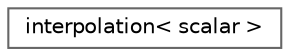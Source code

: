 digraph "Graphical Class Hierarchy"
{
 // LATEX_PDF_SIZE
  bgcolor="transparent";
  edge [fontname=Helvetica,fontsize=10,labelfontname=Helvetica,labelfontsize=10];
  node [fontname=Helvetica,fontsize=10,shape=box,height=0.2,width=0.4];
  rankdir="LR";
  Node0 [id="Node000000",label="interpolation\< scalar \>",height=0.2,width=0.4,color="grey40", fillcolor="white", style="filled",URL="$classFoam_1_1interpolation.html",tooltip=" "];
}
